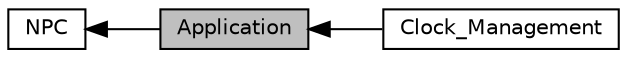digraph "Application"
{
  edge [fontname="Helvetica",fontsize="10",labelfontname="Helvetica",labelfontsize="10"];
  node [fontname="Helvetica",fontsize="10",shape=record];
  rankdir=LR;
  Node1 [label="NPC",height=0.2,width=0.4,color="black", fillcolor="white", style="filled",URL="$group___n_p_c.html"];
  Node2 [label="Clock_Management",height=0.2,width=0.4,color="black", fillcolor="white", style="filled",URL="$group___clock___management.html"];
  Node0 [label="Application",height=0.2,width=0.4,color="black", fillcolor="grey75", style="filled", fontcolor="black"];
  Node1->Node0 [shape=plaintext, dir="back", style="solid"];
  Node0->Node2 [shape=plaintext, dir="back", style="solid"];
}
